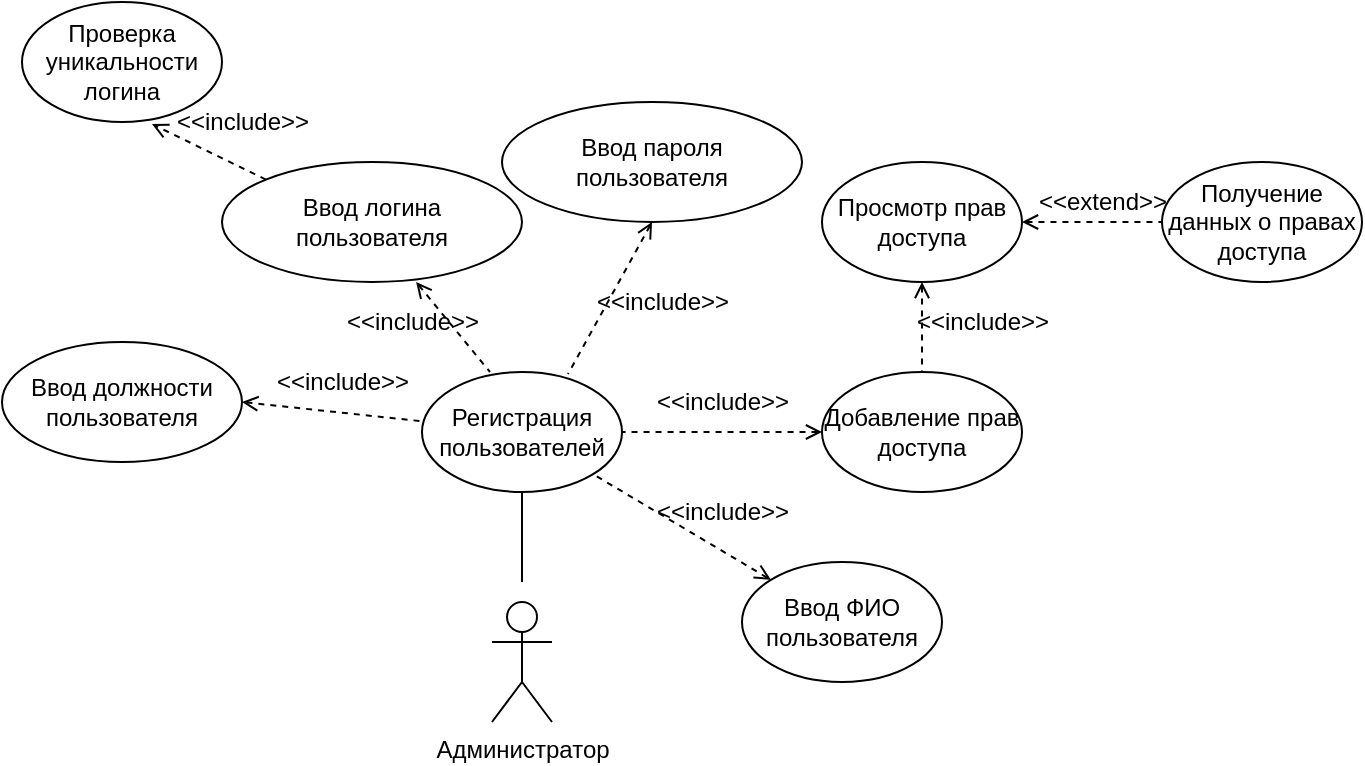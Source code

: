 <mxfile version="13.7.3" type="device"><diagram name="Page-1" id="13e1069c-82ec-6db2-03f1-153e76fe0fe0"><mxGraphModel dx="1024" dy="592" grid="1" gridSize="10" guides="1" tooltips="1" connect="1" arrows="1" fold="1" page="1" pageScale="1" pageWidth="1100" pageHeight="850" background="#ffffff" math="0" shadow="0"><root><mxCell id="0"/><mxCell id="1" parent="0"/><mxCell id="Hrxg-AX5ilPJXGuz8wvC-5" value="Администратор" style="shape=umlActor;verticalLabelPosition=bottom;verticalAlign=top;html=1;outlineConnect=0;horizontal=1;" parent="1" vertex="1"><mxGeometry x="325" y="480" width="30" height="60" as="geometry"/></mxCell><mxCell id="Hrxg-AX5ilPJXGuz8wvC-6" value="Регистрация пользователей" style="ellipse;whiteSpace=wrap;html=1;" parent="1" vertex="1"><mxGeometry x="290" y="365" width="100" height="60" as="geometry"/></mxCell><mxCell id="Hrxg-AX5ilPJXGuz8wvC-30" value="" style="endArrow=none;html=1;entryX=0.5;entryY=1;entryDx=0;entryDy=0;" parent="1" target="Hrxg-AX5ilPJXGuz8wvC-6" edge="1"><mxGeometry width="50" height="50" relative="1" as="geometry"><mxPoint x="340" y="470" as="sourcePoint"/><mxPoint x="199" y="211" as="targetPoint"/></mxGeometry></mxCell><mxCell id="Hrxg-AX5ilPJXGuz8wvC-40" value="Ввод должности пользователя" style="ellipse;whiteSpace=wrap;html=1;" parent="1" vertex="1"><mxGeometry x="80" y="350" width="120" height="60" as="geometry"/></mxCell><mxCell id="Hrxg-AX5ilPJXGuz8wvC-41" value="Ввод логина пользователя" style="ellipse;whiteSpace=wrap;html=1;" parent="1" vertex="1"><mxGeometry x="190" y="260" width="150" height="60" as="geometry"/></mxCell><mxCell id="Hrxg-AX5ilPJXGuz8wvC-42" value="Получение данных о правах доступа" style="ellipse;whiteSpace=wrap;html=1;" parent="1" vertex="1"><mxGeometry x="660" y="260" width="100" height="60" as="geometry"/></mxCell><mxCell id="Hrxg-AX5ilPJXGuz8wvC-44" value="Добавление прав доступа" style="ellipse;whiteSpace=wrap;html=1;" parent="1" vertex="1"><mxGeometry x="490" y="365" width="100" height="60" as="geometry"/></mxCell><mxCell id="Hrxg-AX5ilPJXGuz8wvC-45" value="Ввод ФИО пользователя" style="ellipse;whiteSpace=wrap;html=1;" parent="1" vertex="1"><mxGeometry x="450" y="460" width="100" height="60" as="geometry"/></mxCell><mxCell id="Hrxg-AX5ilPJXGuz8wvC-47" value="" style="endArrow=none;dashed=1;html=1;exitX=1;exitY=0.5;exitDx=0;exitDy=0;verticalAlign=top;startArrow=open;startFill=0;entryX=0;entryY=0.5;entryDx=0;entryDy=0;" parent="1" source="Hrxg-AX5ilPJXGuz8wvC-63" target="Hrxg-AX5ilPJXGuz8wvC-42" edge="1"><mxGeometry width="50" height="50" relative="1" as="geometry"><mxPoint x="730" y="395" as="sourcePoint"/><mxPoint x="650" y="290" as="targetPoint"/></mxGeometry></mxCell><mxCell id="Hrxg-AX5ilPJXGuz8wvC-48" value="&amp;lt;&amp;lt;extend&amp;gt;&amp;gt;" style="text;html=1;align=center;verticalAlign=middle;resizable=0;points=[];autosize=1;" parent="1" vertex="1"><mxGeometry x="590" y="270" width="80" height="20" as="geometry"/></mxCell><mxCell id="Hrxg-AX5ilPJXGuz8wvC-49" value="" style="endArrow=none;dashed=1;html=1;exitX=1;exitY=0.5;exitDx=0;exitDy=0;verticalAlign=top;startArrow=open;startFill=0;" parent="1" source="Hrxg-AX5ilPJXGuz8wvC-40" target="Hrxg-AX5ilPJXGuz8wvC-6" edge="1"><mxGeometry width="50" height="50" relative="1" as="geometry"><mxPoint x="390" y="119.17" as="sourcePoint"/><mxPoint x="490" y="119.17" as="targetPoint"/></mxGeometry></mxCell><mxCell id="Hrxg-AX5ilPJXGuz8wvC-50" value="&amp;lt;&amp;lt;include&amp;gt;&amp;gt;" style="text;html=1;align=center;verticalAlign=middle;resizable=0;points=[];autosize=1;" parent="1" vertex="1"><mxGeometry x="245" y="330" width="80" height="20" as="geometry"/></mxCell><mxCell id="Hrxg-AX5ilPJXGuz8wvC-51" value="" style="endArrow=none;dashed=1;html=1;exitX=0.647;exitY=1;exitDx=0;exitDy=0;verticalAlign=top;startArrow=open;startFill=0;entryX=0.34;entryY=0;entryDx=0;entryDy=0;exitPerimeter=0;entryPerimeter=0;" parent="1" source="Hrxg-AX5ilPJXGuz8wvC-41" target="Hrxg-AX5ilPJXGuz8wvC-6" edge="1"><mxGeometry width="50" height="50" relative="1" as="geometry"><mxPoint x="390.8" y="350" as="sourcePoint"/><mxPoint x="328.584" y="403.386" as="targetPoint"/></mxGeometry></mxCell><mxCell id="Hrxg-AX5ilPJXGuz8wvC-52" value="&amp;lt;&amp;lt;include&amp;gt;&amp;gt;" style="text;html=1;align=center;verticalAlign=middle;resizable=0;points=[];autosize=1;" parent="1" vertex="1"><mxGeometry x="400" y="370" width="80" height="20" as="geometry"/></mxCell><mxCell id="Hrxg-AX5ilPJXGuz8wvC-53" value="" style="endArrow=none;dashed=1;html=1;exitX=0;exitY=0.5;exitDx=0;exitDy=0;verticalAlign=top;startArrow=open;startFill=0;entryX=1;entryY=0.5;entryDx=0;entryDy=0;" parent="1" source="Hrxg-AX5ilPJXGuz8wvC-44" target="Hrxg-AX5ilPJXGuz8wvC-6" edge="1"><mxGeometry width="50" height="50" relative="1" as="geometry"><mxPoint x="340.4" y="410" as="sourcePoint"/><mxPoint x="278.184" y="463.386" as="targetPoint"/></mxGeometry></mxCell><mxCell id="Hrxg-AX5ilPJXGuz8wvC-54" value="&amp;lt;&amp;lt;include&amp;gt;&amp;gt;" style="text;html=1;align=center;verticalAlign=middle;resizable=0;points=[];autosize=1;" parent="1" vertex="1"><mxGeometry x="400" y="425" width="80" height="20" as="geometry"/></mxCell><mxCell id="Hrxg-AX5ilPJXGuz8wvC-55" value="" style="endArrow=none;dashed=1;html=1;verticalAlign=top;startArrow=open;startFill=0;" parent="1" source="Hrxg-AX5ilPJXGuz8wvC-45" target="Hrxg-AX5ilPJXGuz8wvC-6" edge="1"><mxGeometry width="50" height="50" relative="1" as="geometry"><mxPoint x="400.8" y="340" as="sourcePoint"/><mxPoint x="338.584" y="393.386" as="targetPoint"/></mxGeometry></mxCell><mxCell id="Hrxg-AX5ilPJXGuz8wvC-56" value="&amp;lt;&amp;lt;include&amp;gt;&amp;gt;" style="text;html=1;align=center;verticalAlign=middle;resizable=0;points=[];autosize=1;" parent="1" vertex="1"><mxGeometry x="210" y="360" width="80" height="20" as="geometry"/></mxCell><mxCell id="Hrxg-AX5ilPJXGuz8wvC-58" value="Проверка уникальности логина" style="ellipse;whiteSpace=wrap;html=1;" parent="1" vertex="1"><mxGeometry x="90" y="180" width="100" height="60" as="geometry"/></mxCell><mxCell id="Hrxg-AX5ilPJXGuz8wvC-59" value="" style="endArrow=open;dashed=1;html=1;exitX=0;exitY=0;exitDx=0;exitDy=0;entryX=0.65;entryY=1.017;entryDx=0;entryDy=0;verticalAlign=top;startArrow=none;startFill=0;entryPerimeter=0;endFill=0;" parent="1" source="Hrxg-AX5ilPJXGuz8wvC-41" target="Hrxg-AX5ilPJXGuz8wvC-58" edge="1"><mxGeometry width="50" height="50" relative="1" as="geometry"><mxPoint x="390" y="260" as="sourcePoint"/><mxPoint x="520" y="330" as="targetPoint"/></mxGeometry></mxCell><mxCell id="Hrxg-AX5ilPJXGuz8wvC-60" value="&amp;lt;&amp;lt;include&amp;gt;&amp;gt;" style="text;html=1;align=center;verticalAlign=middle;resizable=0;points=[];autosize=1;" parent="1" vertex="1"><mxGeometry x="160" y="230" width="80" height="20" as="geometry"/></mxCell><mxCell id="Hrxg-AX5ilPJXGuz8wvC-63" value="Просмотр прав доступа" style="ellipse;whiteSpace=wrap;html=1;" parent="1" vertex="1"><mxGeometry x="490" y="260" width="100" height="60" as="geometry"/></mxCell><mxCell id="Hrxg-AX5ilPJXGuz8wvC-64" value="" style="endArrow=none;dashed=1;html=1;exitX=0.5;exitY=1;exitDx=0;exitDy=0;verticalAlign=top;startArrow=open;startFill=0;entryX=0.5;entryY=0;entryDx=0;entryDy=0;" parent="1" source="Hrxg-AX5ilPJXGuz8wvC-63" target="Hrxg-AX5ilPJXGuz8wvC-44" edge="1"><mxGeometry width="50" height="50" relative="1" as="geometry"><mxPoint x="730.8" y="565" as="sourcePoint"/><mxPoint x="590" y="395" as="targetPoint"/></mxGeometry></mxCell><mxCell id="Hrxg-AX5ilPJXGuz8wvC-65" value="&amp;lt;&amp;lt;include&amp;gt;&amp;gt;" style="text;html=1;align=center;verticalAlign=middle;resizable=0;points=[];autosize=1;" parent="1" vertex="1"><mxGeometry x="530" y="330" width="80" height="20" as="geometry"/></mxCell><mxCell id="Hrxg-AX5ilPJXGuz8wvC-67" value="Ввод пароля пользователя" style="ellipse;whiteSpace=wrap;html=1;" parent="1" vertex="1"><mxGeometry x="330" y="230" width="150" height="60" as="geometry"/></mxCell><mxCell id="Hrxg-AX5ilPJXGuz8wvC-68" value="" style="endArrow=none;dashed=1;html=1;exitX=0.5;exitY=1;exitDx=0;exitDy=0;verticalAlign=top;startArrow=open;startFill=0;entryX=0.73;entryY=0.017;entryDx=0;entryDy=0;entryPerimeter=0;" parent="1" source="Hrxg-AX5ilPJXGuz8wvC-67" target="Hrxg-AX5ilPJXGuz8wvC-6" edge="1"><mxGeometry width="50" height="50" relative="1" as="geometry"><mxPoint x="297.05" y="330" as="sourcePoint"/><mxPoint x="334" y="375" as="targetPoint"/></mxGeometry></mxCell><mxCell id="Hrxg-AX5ilPJXGuz8wvC-69" value="&amp;lt;&amp;lt;include&amp;gt;&amp;gt;" style="text;html=1;align=center;verticalAlign=middle;resizable=0;points=[];autosize=1;" parent="1" vertex="1"><mxGeometry x="370" y="320" width="80" height="20" as="geometry"/></mxCell></root></mxGraphModel></diagram></mxfile>